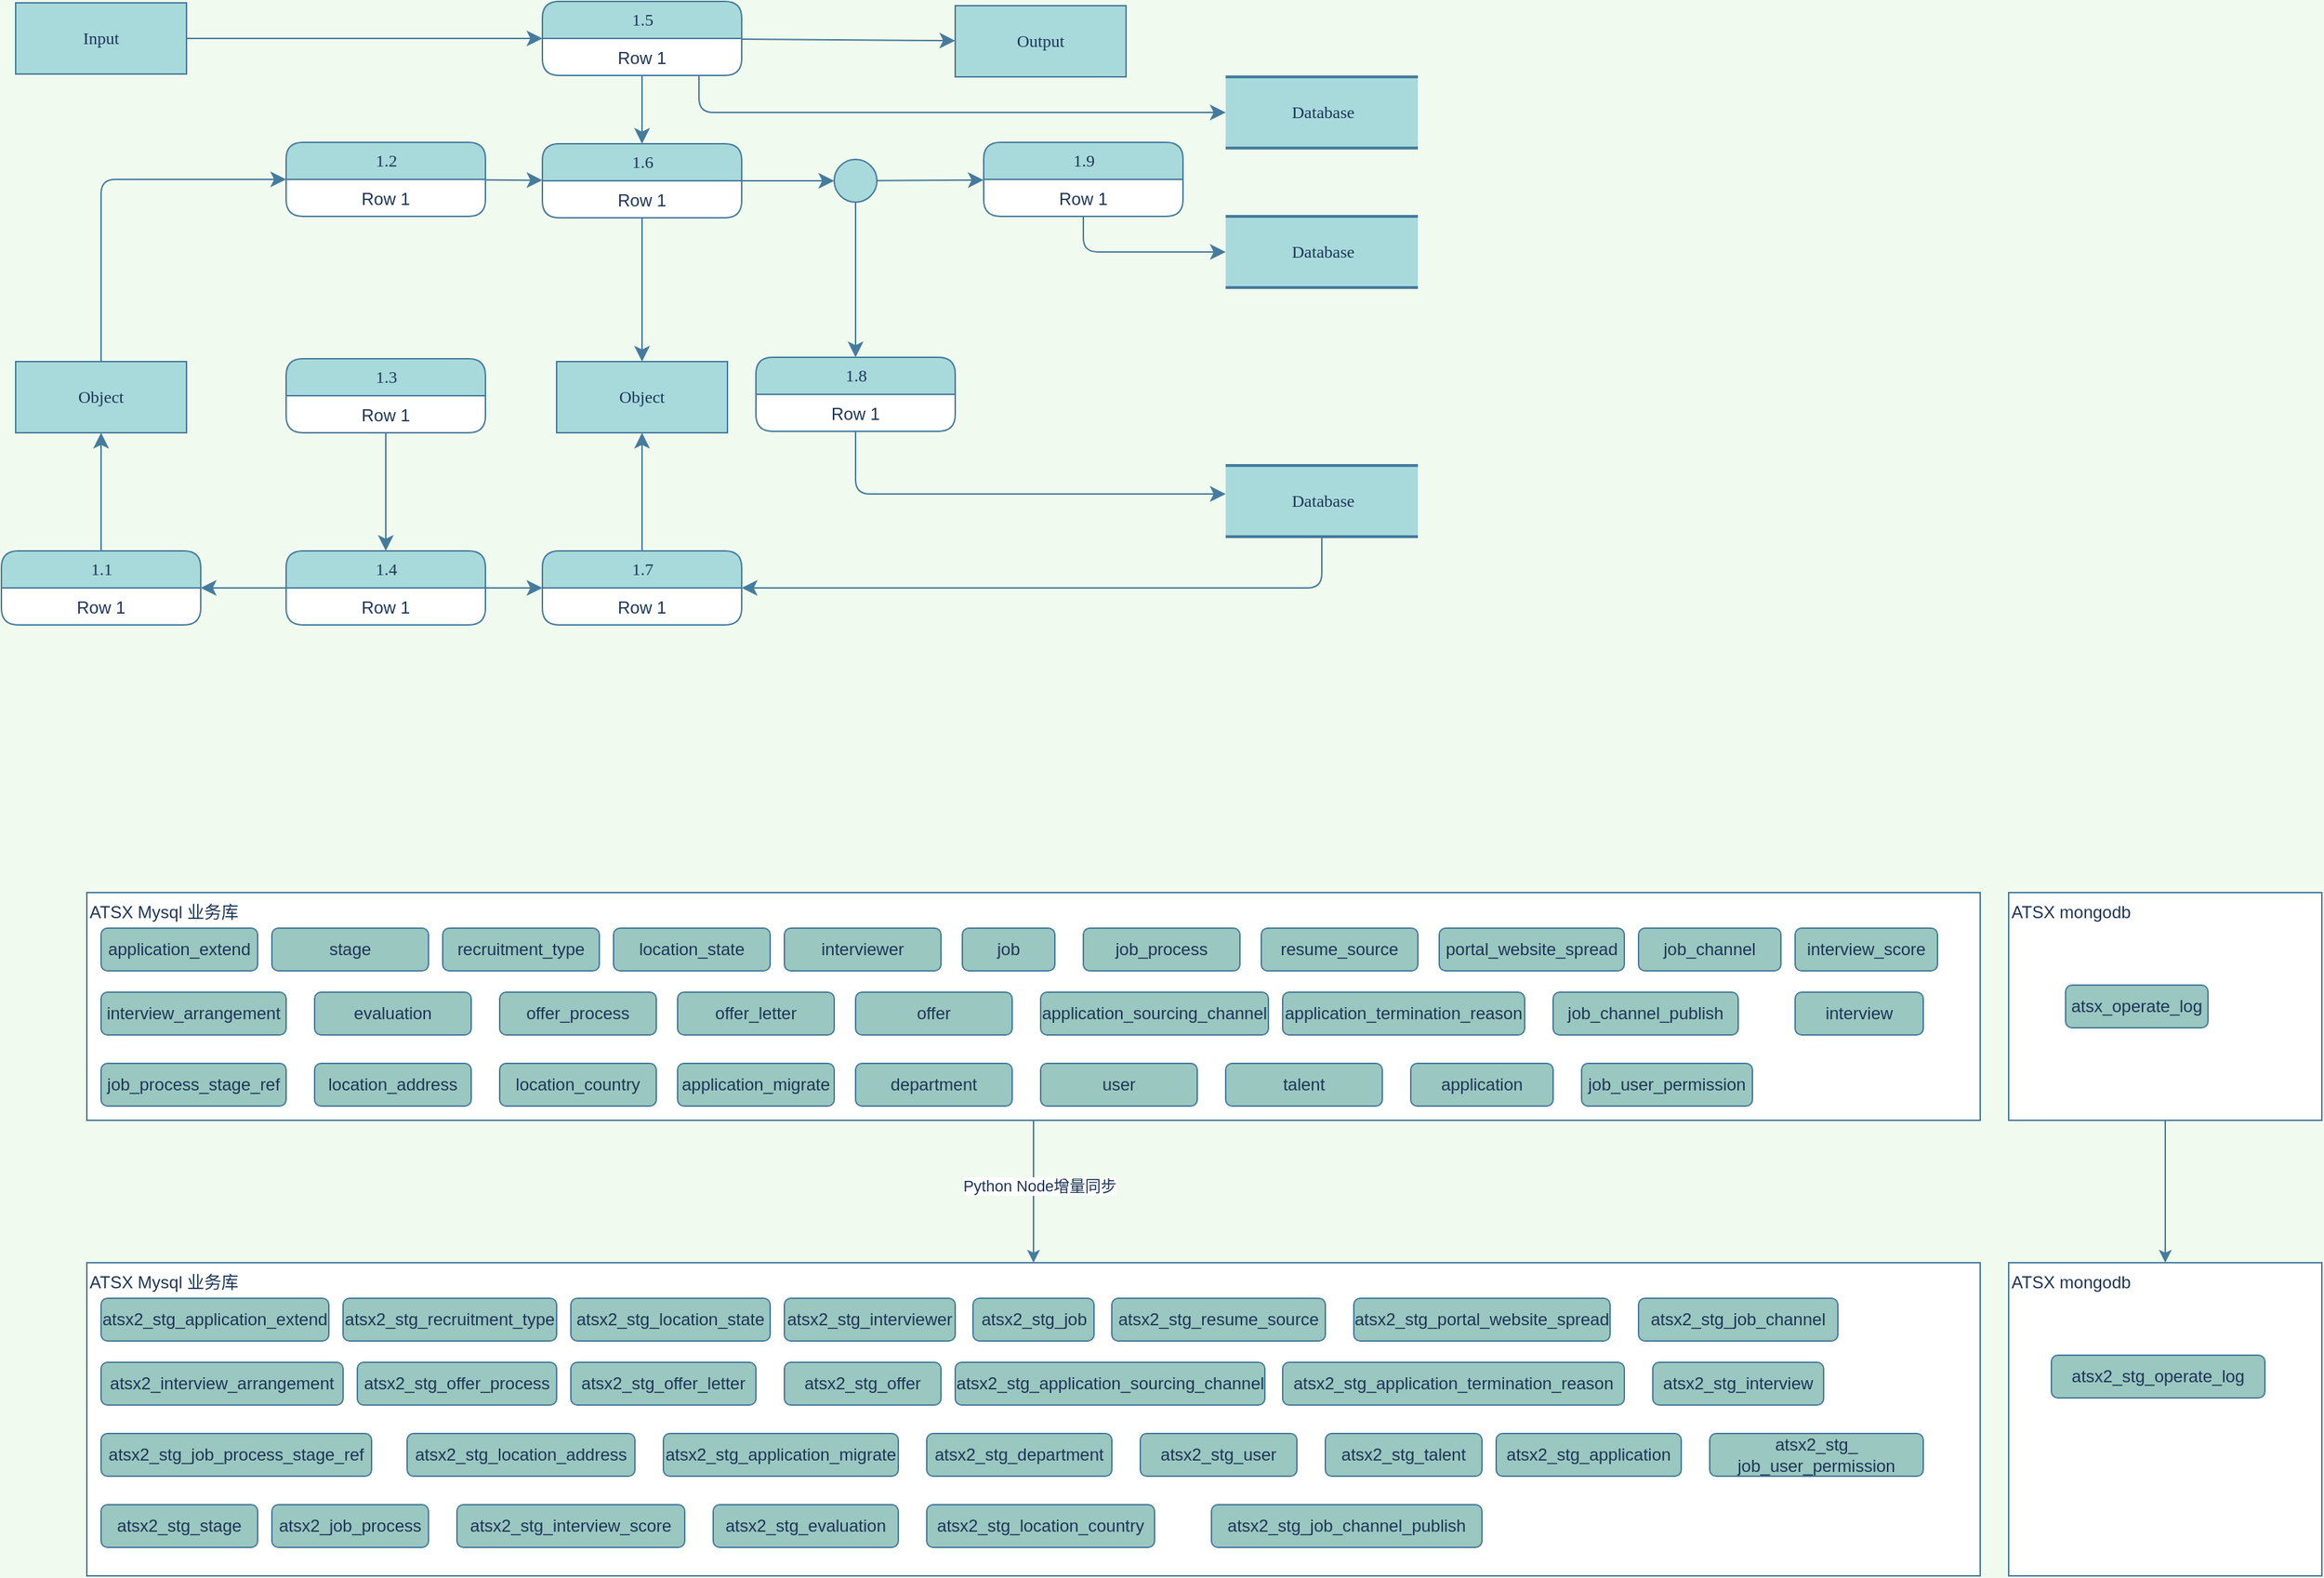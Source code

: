 <mxfile version="13.7.5" type="github">
  <diagram name="Page-1" id="52a04d89-c75d-2922-d76d-85b35f80e030">
    <mxGraphModel dx="1426" dy="826" grid="1" gridSize="10" guides="1" tooltips="1" connect="1" arrows="1" fold="1" page="1" pageScale="1" pageWidth="5000" pageHeight="5000" background="#F1FAEE" math="0" shadow="0">
      <root>
        <mxCell id="0" />
        <mxCell id="1" parent="0" />
        <mxCell id="21ea969265ad0168-30" value="Database" style="html=1;rounded=0;shadow=0;comic=0;labelBackgroundColor=none;strokeWidth=2;fontFamily=Verdana;fontSize=12;align=center;shape=mxgraph.ios7ui.horLines;fillColor=#A8DADC;strokeColor=#457B9D;fontColor=#1D3557;" parent="1" vertex="1">
          <mxGeometry x="910" y="107" width="135" height="50" as="geometry" />
        </mxCell>
        <mxCell id="17472293e6e8944d-4" value="Database" style="html=1;rounded=0;shadow=0;comic=0;labelBackgroundColor=none;strokeWidth=2;fontFamily=Verdana;fontSize=12;align=center;shape=mxgraph.ios7ui.horLines;fillColor=#A8DADC;strokeColor=#457B9D;fontColor=#1D3557;" parent="1" vertex="1">
          <mxGeometry x="910" y="205" width="135" height="50" as="geometry" />
        </mxCell>
        <mxCell id="17472293e6e8944d-29" value="Output" style="whiteSpace=wrap;html=1;rounded=0;shadow=0;comic=0;labelBackgroundColor=none;strokeWidth=1;fontFamily=Verdana;fontSize=12;align=center;fillColor=#A8DADC;strokeColor=#457B9D;fontColor=#1D3557;" parent="1" vertex="1">
          <mxGeometry x="720" y="57" width="120" height="50" as="geometry" />
        </mxCell>
        <mxCell id="1fdf3b25b50cf41e-27" style="edgeStyle=none;html=1;labelBackgroundColor=none;startFill=0;startSize=8;endFill=1;endSize=8;fontFamily=Verdana;fontSize=12;strokeColor=#457B9D;fontColor=#1D3557;" parent="1" source="17472293e6e8944d-30" target="1fdf3b25b50cf41e-1" edge="1">
          <mxGeometry relative="1" as="geometry" />
        </mxCell>
        <mxCell id="17472293e6e8944d-30" value="Input" style="whiteSpace=wrap;html=1;rounded=0;shadow=0;comic=0;labelBackgroundColor=none;strokeWidth=1;fontFamily=Verdana;fontSize=12;align=center;fillColor=#A8DADC;strokeColor=#457B9D;fontColor=#1D3557;" parent="1" vertex="1">
          <mxGeometry x="60" y="55" width="120" height="50" as="geometry" />
        </mxCell>
        <mxCell id="1fdf3b25b50cf41e-28" style="edgeStyle=none;html=1;labelBackgroundColor=none;startFill=0;startSize=8;endFill=1;endSize=8;fontFamily=Verdana;fontSize=12;strokeColor=#457B9D;fontColor=#1D3557;" parent="1" source="1fdf3b25b50cf41e-1" target="17472293e6e8944d-29" edge="1">
          <mxGeometry relative="1" as="geometry" />
        </mxCell>
        <mxCell id="1fdf3b25b50cf41e-29" style="edgeStyle=none;html=1;labelBackgroundColor=none;startFill=0;startSize=8;endFill=1;endSize=8;fontFamily=Verdana;fontSize=12;strokeColor=#457B9D;fontColor=#1D3557;" parent="1" source="1fdf3b25b50cf41e-1" target="1fdf3b25b50cf41e-7" edge="1">
          <mxGeometry relative="1" as="geometry" />
        </mxCell>
        <mxCell id="1fdf3b25b50cf41e-38" style="edgeStyle=orthogonalEdgeStyle;html=1;labelBackgroundColor=none;startFill=0;startSize=8;endFill=1;endSize=8;fontFamily=Verdana;fontSize=12;strokeColor=#457B9D;fontColor=#1D3557;" parent="1" source="1fdf3b25b50cf41e-1" target="21ea969265ad0168-30" edge="1">
          <mxGeometry relative="1" as="geometry">
            <Array as="points">
              <mxPoint x="540" y="132" />
            </Array>
          </mxGeometry>
        </mxCell>
        <mxCell id="1fdf3b25b50cf41e-1" value="1.5" style="swimlane;html=1;fontStyle=0;childLayout=stackLayout;horizontal=1;startSize=26;fillColor=#A8DADC;horizontalStack=0;resizeParent=1;resizeLast=0;collapsible=1;marginBottom=0;swimlaneFillColor=#ffffff;align=center;rounded=1;shadow=0;comic=0;labelBackgroundColor=none;strokeWidth=1;fontFamily=Verdana;fontSize=12;strokeColor=#457B9D;fontColor=#1D3557;" parent="1" vertex="1">
          <mxGeometry x="430" y="54" width="140" height="52" as="geometry" />
        </mxCell>
        <mxCell id="1fdf3b25b50cf41e-2" value="Row 1" style="text;html=1;strokeColor=none;fillColor=none;spacingLeft=4;spacingRight=4;whiteSpace=wrap;overflow=hidden;rotatable=0;points=[[0,0.5],[1,0.5]];portConstraint=eastwest;align=center;fontColor=#1D3557;" parent="1fdf3b25b50cf41e-1" vertex="1">
          <mxGeometry y="26" width="140" height="26" as="geometry" />
        </mxCell>
        <mxCell id="1fdf3b25b50cf41e-47" style="edgeStyle=orthogonalEdgeStyle;html=1;labelBackgroundColor=none;startFill=0;startSize=8;endFill=1;endSize=8;fontFamily=Verdana;fontSize=12;strokeColor=#457B9D;fontColor=#1D3557;" parent="1" source="1fdf3b25b50cf41e-6" target="1fdf3b25b50cf41e-21" edge="1">
          <mxGeometry relative="1" as="geometry">
            <Array as="points">
              <mxPoint x="978" y="466" />
            </Array>
          </mxGeometry>
        </mxCell>
        <mxCell id="1fdf3b25b50cf41e-6" value="Database" style="html=1;rounded=0;shadow=0;comic=0;labelBackgroundColor=none;strokeWidth=2;fontFamily=Verdana;fontSize=12;align=center;shape=mxgraph.ios7ui.horLines;fillColor=#A8DADC;strokeColor=#457B9D;fontColor=#1D3557;" parent="1" vertex="1">
          <mxGeometry x="910" y="380" width="135" height="50" as="geometry" />
        </mxCell>
        <mxCell id="1fdf3b25b50cf41e-35" style="edgeStyle=none;html=1;labelBackgroundColor=none;startFill=0;startSize=8;endFill=1;endSize=8;fontFamily=Verdana;fontSize=12;strokeColor=#457B9D;fontColor=#1D3557;" parent="1" source="1fdf3b25b50cf41e-7" target="1fdf3b25b50cf41e-34" edge="1">
          <mxGeometry relative="1" as="geometry">
            <mxPoint x="570.0" y="179.93" as="targetPoint" />
          </mxGeometry>
        </mxCell>
        <mxCell id="1fdf3b25b50cf41e-39" style="edgeStyle=none;html=1;labelBackgroundColor=none;startFill=0;startSize=8;endFill=1;endSize=8;fontFamily=Verdana;fontSize=12;strokeColor=#457B9D;fontColor=#1D3557;" parent="1" source="1fdf3b25b50cf41e-7" target="1fdf3b25b50cf41e-26" edge="1">
          <mxGeometry relative="1" as="geometry" />
        </mxCell>
        <mxCell id="1fdf3b25b50cf41e-7" value="1.6" style="swimlane;html=1;fontStyle=0;childLayout=stackLayout;horizontal=1;startSize=26;fillColor=#A8DADC;horizontalStack=0;resizeParent=1;resizeLast=0;collapsible=1;marginBottom=0;swimlaneFillColor=#ffffff;align=center;rounded=1;shadow=0;comic=0;labelBackgroundColor=none;strokeWidth=1;fontFamily=Verdana;fontSize=12;strokeColor=#457B9D;fontColor=#1D3557;" parent="1" vertex="1">
          <mxGeometry x="430" y="154" width="140" height="52" as="geometry" />
        </mxCell>
        <mxCell id="1fdf3b25b50cf41e-8" value="Row 1" style="text;html=1;strokeColor=none;fillColor=none;spacingLeft=4;spacingRight=4;whiteSpace=wrap;overflow=hidden;rotatable=0;points=[[0,0.5],[1,0.5]];portConstraint=eastwest;align=center;fontColor=#1D3557;" parent="1fdf3b25b50cf41e-7" vertex="1">
          <mxGeometry y="26" width="140" height="26" as="geometry" />
        </mxCell>
        <mxCell id="1fdf3b25b50cf41e-40" style="edgeStyle=none;html=1;labelBackgroundColor=none;startFill=0;startSize=8;endFill=1;endSize=8;fontFamily=Verdana;fontSize=12;strokeColor=#457B9D;fontColor=#1D3557;" parent="1" source="1fdf3b25b50cf41e-9" target="1fdf3b25b50cf41e-7" edge="1">
          <mxGeometry relative="1" as="geometry" />
        </mxCell>
        <mxCell id="1fdf3b25b50cf41e-9" value="1.2" style="swimlane;html=1;fontStyle=0;childLayout=stackLayout;horizontal=1;startSize=26;fillColor=#A8DADC;horizontalStack=0;resizeParent=1;resizeLast=0;collapsible=1;marginBottom=0;swimlaneFillColor=#ffffff;align=center;rounded=1;shadow=0;comic=0;labelBackgroundColor=none;strokeWidth=1;fontFamily=Verdana;fontSize=12;strokeColor=#457B9D;fontColor=#1D3557;" parent="1" vertex="1">
          <mxGeometry x="250" y="153" width="140" height="52" as="geometry" />
        </mxCell>
        <mxCell id="1fdf3b25b50cf41e-10" value="Row 1" style="text;html=1;strokeColor=none;fillColor=none;spacingLeft=4;spacingRight=4;whiteSpace=wrap;overflow=hidden;rotatable=0;points=[[0,0.5],[1,0.5]];portConstraint=eastwest;align=center;fontColor=#1D3557;" parent="1fdf3b25b50cf41e-9" vertex="1">
          <mxGeometry y="26" width="140" height="26" as="geometry" />
        </mxCell>
        <mxCell id="1fdf3b25b50cf41e-31" style="edgeStyle=orthogonalEdgeStyle;html=1;labelBackgroundColor=none;startFill=0;startSize=8;endFill=1;endSize=8;fontFamily=Verdana;fontSize=12;strokeColor=#457B9D;fontColor=#1D3557;" parent="1" source="1fdf3b25b50cf41e-11" target="17472293e6e8944d-4" edge="1">
          <mxGeometry relative="1" as="geometry">
            <Array as="points">
              <mxPoint x="810" y="230" />
            </Array>
          </mxGeometry>
        </mxCell>
        <mxCell id="1fdf3b25b50cf41e-11" value="1.9" style="swimlane;html=1;fontStyle=0;childLayout=stackLayout;horizontal=1;startSize=26;fillColor=#A8DADC;horizontalStack=0;resizeParent=1;resizeLast=0;collapsible=1;marginBottom=0;swimlaneFillColor=#ffffff;align=center;rounded=1;shadow=0;comic=0;labelBackgroundColor=none;strokeWidth=1;fontFamily=Verdana;fontSize=12;strokeColor=#457B9D;fontColor=#1D3557;" parent="1" vertex="1">
          <mxGeometry x="740" y="153" width="140" height="52" as="geometry" />
        </mxCell>
        <mxCell id="1fdf3b25b50cf41e-12" value="Row 1" style="text;html=1;strokeColor=none;fillColor=none;spacingLeft=4;spacingRight=4;whiteSpace=wrap;overflow=hidden;rotatable=0;points=[[0,0.5],[1,0.5]];portConstraint=eastwest;align=center;fontColor=#1D3557;" parent="1fdf3b25b50cf41e-11" vertex="1">
          <mxGeometry y="26" width="140" height="26" as="geometry" />
        </mxCell>
        <mxCell id="1fdf3b25b50cf41e-43" style="edgeStyle=none;html=1;labelBackgroundColor=none;startFill=0;startSize=8;endFill=1;endSize=8;fontFamily=Verdana;fontSize=12;strokeColor=#457B9D;fontColor=#1D3557;" parent="1" source="1fdf3b25b50cf41e-13" target="1fdf3b25b50cf41e-19" edge="1">
          <mxGeometry relative="1" as="geometry" />
        </mxCell>
        <mxCell id="1fdf3b25b50cf41e-13" value="1.3" style="swimlane;html=1;fontStyle=0;childLayout=stackLayout;horizontal=1;startSize=26;fillColor=#A8DADC;horizontalStack=0;resizeParent=1;resizeLast=0;collapsible=1;marginBottom=0;swimlaneFillColor=#ffffff;align=center;rounded=1;shadow=0;comic=0;labelBackgroundColor=none;strokeWidth=1;fontFamily=Verdana;fontSize=12;strokeColor=#457B9D;fontColor=#1D3557;" parent="1" vertex="1">
          <mxGeometry x="250" y="305" width="140" height="52" as="geometry" />
        </mxCell>
        <mxCell id="1fdf3b25b50cf41e-14" value="Row 1" style="text;html=1;strokeColor=none;fillColor=none;spacingLeft=4;spacingRight=4;whiteSpace=wrap;overflow=hidden;rotatable=0;points=[[0,0.5],[1,0.5]];portConstraint=eastwest;align=center;fontColor=#1D3557;" parent="1fdf3b25b50cf41e-13" vertex="1">
          <mxGeometry y="26" width="140" height="26" as="geometry" />
        </mxCell>
        <mxCell id="1fdf3b25b50cf41e-46" style="edgeStyle=orthogonalEdgeStyle;html=1;labelBackgroundColor=none;startFill=0;startSize=8;endFill=1;endSize=8;fontFamily=Verdana;fontSize=12;strokeColor=#457B9D;fontColor=#1D3557;" parent="1" source="1fdf3b25b50cf41e-15" target="1fdf3b25b50cf41e-6" edge="1">
          <mxGeometry relative="1" as="geometry">
            <Array as="points">
              <mxPoint x="650" y="400" />
            </Array>
          </mxGeometry>
        </mxCell>
        <mxCell id="1fdf3b25b50cf41e-15" value="1.8" style="swimlane;html=1;fontStyle=0;childLayout=stackLayout;horizontal=1;startSize=26;fillColor=#A8DADC;horizontalStack=0;resizeParent=1;resizeLast=0;collapsible=1;marginBottom=0;swimlaneFillColor=#ffffff;align=center;rounded=1;shadow=0;comic=0;labelBackgroundColor=none;strokeWidth=1;fontFamily=Verdana;fontSize=12;strokeColor=#457B9D;fontColor=#1D3557;" parent="1" vertex="1">
          <mxGeometry x="580" y="304" width="140" height="52" as="geometry" />
        </mxCell>
        <mxCell id="1fdf3b25b50cf41e-16" value="Row 1" style="text;html=1;strokeColor=none;fillColor=none;spacingLeft=4;spacingRight=4;whiteSpace=wrap;overflow=hidden;rotatable=0;points=[[0,0.5],[1,0.5]];portConstraint=eastwest;align=center;fontColor=#1D3557;" parent="1fdf3b25b50cf41e-15" vertex="1">
          <mxGeometry y="26" width="140" height="26" as="geometry" />
        </mxCell>
        <mxCell id="1fdf3b25b50cf41e-42" style="edgeStyle=none;html=1;labelBackgroundColor=none;startFill=0;startSize=8;endFill=1;endSize=8;fontFamily=Verdana;fontSize=12;strokeColor=#457B9D;fontColor=#1D3557;" parent="1" source="1fdf3b25b50cf41e-17" target="1fdf3b25b50cf41e-25" edge="1">
          <mxGeometry relative="1" as="geometry" />
        </mxCell>
        <mxCell id="1fdf3b25b50cf41e-17" value="1.1" style="swimlane;html=1;fontStyle=0;childLayout=stackLayout;horizontal=1;startSize=26;fillColor=#A8DADC;horizontalStack=0;resizeParent=1;resizeLast=0;collapsible=1;marginBottom=0;swimlaneFillColor=#ffffff;align=center;rounded=1;shadow=0;comic=0;labelBackgroundColor=none;strokeWidth=1;fontFamily=Verdana;fontSize=12;strokeColor=#457B9D;fontColor=#1D3557;" parent="1" vertex="1">
          <mxGeometry x="50" y="440" width="140" height="52" as="geometry" />
        </mxCell>
        <mxCell id="1fdf3b25b50cf41e-18" value="Row 1" style="text;html=1;strokeColor=none;fillColor=none;spacingLeft=4;spacingRight=4;whiteSpace=wrap;overflow=hidden;rotatable=0;points=[[0,0.5],[1,0.5]];portConstraint=eastwest;align=center;fontColor=#1D3557;" parent="1fdf3b25b50cf41e-17" vertex="1">
          <mxGeometry y="26" width="140" height="26" as="geometry" />
        </mxCell>
        <mxCell id="1fdf3b25b50cf41e-44" style="edgeStyle=none;html=1;labelBackgroundColor=none;startFill=0;startSize=8;endFill=1;endSize=8;fontFamily=Verdana;fontSize=12;strokeColor=#457B9D;fontColor=#1D3557;" parent="1" source="1fdf3b25b50cf41e-19" target="1fdf3b25b50cf41e-21" edge="1">
          <mxGeometry relative="1" as="geometry" />
        </mxCell>
        <mxCell id="1fdf3b25b50cf41e-48" style="edgeStyle=none;html=1;labelBackgroundColor=none;startFill=0;startSize=8;endFill=1;endSize=8;fontFamily=Verdana;fontSize=12;strokeColor=#457B9D;fontColor=#1D3557;" parent="1" source="1fdf3b25b50cf41e-19" target="1fdf3b25b50cf41e-17" edge="1">
          <mxGeometry relative="1" as="geometry" />
        </mxCell>
        <mxCell id="1fdf3b25b50cf41e-19" value="1.4" style="swimlane;html=1;fontStyle=0;childLayout=stackLayout;horizontal=1;startSize=26;fillColor=#A8DADC;horizontalStack=0;resizeParent=1;resizeLast=0;collapsible=1;marginBottom=0;swimlaneFillColor=#ffffff;align=center;rounded=1;shadow=0;comic=0;labelBackgroundColor=none;strokeWidth=1;fontFamily=Verdana;fontSize=12;strokeColor=#457B9D;fontColor=#1D3557;" parent="1" vertex="1">
          <mxGeometry x="250" y="440" width="140" height="52" as="geometry" />
        </mxCell>
        <mxCell id="1fdf3b25b50cf41e-20" value="Row 1" style="text;html=1;strokeColor=none;fillColor=none;spacingLeft=4;spacingRight=4;whiteSpace=wrap;overflow=hidden;rotatable=0;points=[[0,0.5],[1,0.5]];portConstraint=eastwest;align=center;fontColor=#1D3557;" parent="1fdf3b25b50cf41e-19" vertex="1">
          <mxGeometry y="26" width="140" height="26" as="geometry" />
        </mxCell>
        <mxCell id="1fdf3b25b50cf41e-45" style="edgeStyle=none;html=1;labelBackgroundColor=none;startFill=0;startSize=8;endFill=1;endSize=8;fontFamily=Verdana;fontSize=12;strokeColor=#457B9D;fontColor=#1D3557;" parent="1" source="1fdf3b25b50cf41e-21" target="1fdf3b25b50cf41e-26" edge="1">
          <mxGeometry relative="1" as="geometry" />
        </mxCell>
        <mxCell id="1fdf3b25b50cf41e-21" value="1.7" style="swimlane;html=1;fontStyle=0;childLayout=stackLayout;horizontal=1;startSize=26;fillColor=#A8DADC;horizontalStack=0;resizeParent=1;resizeLast=0;collapsible=1;marginBottom=0;swimlaneFillColor=#ffffff;align=center;rounded=1;shadow=0;comic=0;labelBackgroundColor=none;strokeWidth=1;fontFamily=Verdana;fontSize=12;strokeColor=#457B9D;fontColor=#1D3557;" parent="1" vertex="1">
          <mxGeometry x="430" y="440" width="140" height="52" as="geometry" />
        </mxCell>
        <mxCell id="1fdf3b25b50cf41e-22" value="Row 1" style="text;html=1;strokeColor=none;fillColor=none;spacingLeft=4;spacingRight=4;whiteSpace=wrap;overflow=hidden;rotatable=0;points=[[0,0.5],[1,0.5]];portConstraint=eastwest;align=center;fontColor=#1D3557;" parent="1fdf3b25b50cf41e-21" vertex="1">
          <mxGeometry y="26" width="140" height="26" as="geometry" />
        </mxCell>
        <mxCell id="1fdf3b25b50cf41e-41" style="edgeStyle=orthogonalEdgeStyle;html=1;labelBackgroundColor=none;startFill=0;startSize=8;endFill=1;endSize=8;fontFamily=Verdana;fontSize=12;strokeColor=#457B9D;fontColor=#1D3557;" parent="1" source="1fdf3b25b50cf41e-25" target="1fdf3b25b50cf41e-9" edge="1">
          <mxGeometry relative="1" as="geometry">
            <Array as="points">
              <mxPoint x="120" y="179" />
            </Array>
          </mxGeometry>
        </mxCell>
        <mxCell id="1fdf3b25b50cf41e-25" value="Object" style="whiteSpace=wrap;html=1;rounded=0;shadow=0;comic=0;labelBackgroundColor=none;strokeWidth=1;fontFamily=Verdana;fontSize=12;align=center;fillColor=#A8DADC;strokeColor=#457B9D;fontColor=#1D3557;" parent="1" vertex="1">
          <mxGeometry x="60" y="307" width="120" height="50" as="geometry" />
        </mxCell>
        <mxCell id="1fdf3b25b50cf41e-26" value="Object" style="whiteSpace=wrap;html=1;rounded=0;shadow=0;comic=0;labelBackgroundColor=none;strokeWidth=1;fontFamily=Verdana;fontSize=12;align=center;fillColor=#A8DADC;strokeColor=#457B9D;fontColor=#1D3557;" parent="1" vertex="1">
          <mxGeometry x="440" y="307" width="120" height="50" as="geometry" />
        </mxCell>
        <mxCell id="1fdf3b25b50cf41e-36" style="edgeStyle=none;html=1;labelBackgroundColor=none;startFill=0;startSize=8;endFill=1;endSize=8;fontFamily=Verdana;fontSize=12;strokeColor=#457B9D;fontColor=#1D3557;" parent="1" source="1fdf3b25b50cf41e-34" target="1fdf3b25b50cf41e-15" edge="1">
          <mxGeometry relative="1" as="geometry" />
        </mxCell>
        <mxCell id="1fdf3b25b50cf41e-37" style="edgeStyle=none;html=1;labelBackgroundColor=none;startFill=0;startSize=8;endFill=1;endSize=8;fontFamily=Verdana;fontSize=12;strokeColor=#457B9D;fontColor=#1D3557;" parent="1" source="1fdf3b25b50cf41e-34" target="1fdf3b25b50cf41e-11" edge="1">
          <mxGeometry relative="1" as="geometry" />
        </mxCell>
        <mxCell id="1fdf3b25b50cf41e-34" value="" style="ellipse;whiteSpace=wrap;html=1;rounded=1;shadow=0;comic=0;labelBackgroundColor=none;strokeWidth=1;fontFamily=Verdana;fontSize=12;align=center;fillColor=#A8DADC;strokeColor=#457B9D;fontColor=#1D3557;" parent="1" vertex="1">
          <mxGeometry x="635" y="165" width="30" height="30" as="geometry" />
        </mxCell>
        <mxCell id="5vioWzcPlRAjCOmZEAe--123" value="" style="rounded=1;whiteSpace=wrap;html=1;sketch=0;strokeColor=#457B9D;fillColor=#A8DADC;fontColor=#1D3557;" vertex="1" parent="1">
          <mxGeometry x="150" y="720" width="120" height="30" as="geometry" />
        </mxCell>
        <mxCell id="5vioWzcPlRAjCOmZEAe--201" style="edgeStyle=orthogonalEdgeStyle;curved=0;rounded=1;sketch=0;orthogonalLoop=1;jettySize=auto;html=1;entryX=0.5;entryY=0;entryDx=0;entryDy=0;strokeColor=#457B9D;fillColor=#A8DADC;fontColor=#1D3557;" edge="1" parent="1" source="5vioWzcPlRAjCOmZEAe--124" target="5vioWzcPlRAjCOmZEAe--167">
          <mxGeometry relative="1" as="geometry" />
        </mxCell>
        <mxCell id="5vioWzcPlRAjCOmZEAe--202" value="Python Node增量同步" style="edgeLabel;html=1;align=center;verticalAlign=middle;resizable=0;points=[];fontColor=#1D3557;" vertex="1" connectable="0" parent="5vioWzcPlRAjCOmZEAe--201">
          <mxGeometry x="-0.08" y="4" relative="1" as="geometry">
            <mxPoint as="offset" />
          </mxGeometry>
        </mxCell>
        <mxCell id="5vioWzcPlRAjCOmZEAe--124" value="ATSX Mysql 业务库" style="rounded=0;whiteSpace=wrap;html=1;sketch=0;strokeColor=#457B9D;fillColor=#FFFFFF;fontColor=#1D3557;align=left;verticalAlign=top;" vertex="1" parent="1">
          <mxGeometry x="110" y="680" width="1330" height="160" as="geometry" />
        </mxCell>
        <mxCell id="5vioWzcPlRAjCOmZEAe--125" value="application_extend" style="rounded=1;whiteSpace=wrap;html=1;sketch=0;strokeColor=#457B9D;fillColor=#9AC7BF;fontColor=#1D3557;align=center;" vertex="1" parent="1">
          <mxGeometry x="120" y="705" width="110" height="30" as="geometry" />
        </mxCell>
        <mxCell id="5vioWzcPlRAjCOmZEAe--128" value="stage" style="rounded=1;whiteSpace=wrap;html=1;sketch=0;strokeColor=#457B9D;fillColor=#9AC7BF;fontColor=#1D3557;align=center;" vertex="1" parent="1">
          <mxGeometry x="240" y="705" width="110" height="30" as="geometry" />
        </mxCell>
        <mxCell id="5vioWzcPlRAjCOmZEAe--130" value="recruitment_type" style="rounded=1;whiteSpace=wrap;html=1;sketch=0;strokeColor=#457B9D;fillColor=#9AC7BF;fontColor=#1D3557;align=center;" vertex="1" parent="1">
          <mxGeometry x="360" y="705" width="110" height="30" as="geometry" />
        </mxCell>
        <mxCell id="5vioWzcPlRAjCOmZEAe--132" value="location_state" style="rounded=1;whiteSpace=wrap;html=1;sketch=0;strokeColor=#457B9D;fillColor=#9AC7BF;fontColor=#1D3557;align=center;" vertex="1" parent="1">
          <mxGeometry x="480" y="705" width="110" height="30" as="geometry" />
        </mxCell>
        <mxCell id="5vioWzcPlRAjCOmZEAe--134" value="interviewer" style="rounded=1;whiteSpace=wrap;html=1;sketch=0;strokeColor=#457B9D;fillColor=#9AC7BF;fontColor=#1D3557;align=center;" vertex="1" parent="1">
          <mxGeometry x="600" y="705" width="110" height="30" as="geometry" />
        </mxCell>
        <mxCell id="5vioWzcPlRAjCOmZEAe--136" value="job" style="rounded=1;whiteSpace=wrap;html=1;sketch=0;strokeColor=#457B9D;fillColor=#9AC7BF;fontColor=#1D3557;align=center;" vertex="1" parent="1">
          <mxGeometry x="725" y="705" width="65" height="30" as="geometry" />
        </mxCell>
        <mxCell id="5vioWzcPlRAjCOmZEAe--138" value="job_process" style="rounded=1;whiteSpace=wrap;html=1;sketch=0;strokeColor=#457B9D;fillColor=#9AC7BF;fontColor=#1D3557;align=center;" vertex="1" parent="1">
          <mxGeometry x="810" y="705" width="110" height="30" as="geometry" />
        </mxCell>
        <mxCell id="5vioWzcPlRAjCOmZEAe--140" value="resume_source" style="rounded=1;whiteSpace=wrap;html=1;sketch=0;strokeColor=#457B9D;fillColor=#9AC7BF;fontColor=#1D3557;align=center;" vertex="1" parent="1">
          <mxGeometry x="935" y="705" width="110" height="30" as="geometry" />
        </mxCell>
        <mxCell id="5vioWzcPlRAjCOmZEAe--141" value="portal_website_spread" style="rounded=1;whiteSpace=wrap;html=1;sketch=0;strokeColor=#457B9D;fillColor=#9AC7BF;fontColor=#1D3557;align=center;" vertex="1" parent="1">
          <mxGeometry x="1060" y="705" width="130" height="30" as="geometry" />
        </mxCell>
        <mxCell id="5vioWzcPlRAjCOmZEAe--142" value="job_channel" style="rounded=1;whiteSpace=wrap;html=1;sketch=0;strokeColor=#457B9D;fillColor=#9AC7BF;fontColor=#1D3557;align=center;" vertex="1" parent="1">
          <mxGeometry x="1200" y="705" width="100" height="30" as="geometry" />
        </mxCell>
        <mxCell id="5vioWzcPlRAjCOmZEAe--143" value="interview_score" style="rounded=1;whiteSpace=wrap;html=1;sketch=0;strokeColor=#457B9D;fillColor=#9AC7BF;fontColor=#1D3557;align=center;" vertex="1" parent="1">
          <mxGeometry x="1310" y="705" width="100" height="30" as="geometry" />
        </mxCell>
        <mxCell id="5vioWzcPlRAjCOmZEAe--144" value="interview" style="rounded=1;whiteSpace=wrap;html=1;sketch=0;strokeColor=#457B9D;fillColor=#9AC7BF;fontColor=#1D3557;align=center;" vertex="1" parent="1">
          <mxGeometry x="1310" y="750" width="90" height="30" as="geometry" />
        </mxCell>
        <mxCell id="5vioWzcPlRAjCOmZEAe--145" value="interview_arrangement" style="rounded=1;whiteSpace=wrap;html=1;sketch=0;strokeColor=#457B9D;fillColor=#9AC7BF;fontColor=#1D3557;align=center;" vertex="1" parent="1">
          <mxGeometry x="120" y="750" width="130" height="30" as="geometry" />
        </mxCell>
        <mxCell id="5vioWzcPlRAjCOmZEAe--146" value="evaluation" style="rounded=1;whiteSpace=wrap;html=1;sketch=0;strokeColor=#457B9D;fillColor=#9AC7BF;fontColor=#1D3557;align=center;" vertex="1" parent="1">
          <mxGeometry x="270" y="750" width="110" height="30" as="geometry" />
        </mxCell>
        <mxCell id="5vioWzcPlRAjCOmZEAe--147" value="offer_process" style="rounded=1;whiteSpace=wrap;html=1;sketch=0;strokeColor=#457B9D;fillColor=#9AC7BF;fontColor=#1D3557;align=center;" vertex="1" parent="1">
          <mxGeometry x="400" y="750" width="110" height="30" as="geometry" />
        </mxCell>
        <mxCell id="5vioWzcPlRAjCOmZEAe--149" value="offer_letter" style="rounded=1;whiteSpace=wrap;html=1;sketch=0;strokeColor=#457B9D;fillColor=#9AC7BF;fontColor=#1D3557;align=center;" vertex="1" parent="1">
          <mxGeometry x="525" y="750" width="110" height="30" as="geometry" />
        </mxCell>
        <mxCell id="5vioWzcPlRAjCOmZEAe--150" value="offer" style="rounded=1;whiteSpace=wrap;html=1;sketch=0;strokeColor=#457B9D;fillColor=#9AC7BF;fontColor=#1D3557;align=center;" vertex="1" parent="1">
          <mxGeometry x="650" y="750" width="110" height="30" as="geometry" />
        </mxCell>
        <mxCell id="5vioWzcPlRAjCOmZEAe--151" value="application_sourcing_channel" style="rounded=1;whiteSpace=wrap;html=1;sketch=0;strokeColor=#457B9D;fillColor=#9AC7BF;fontColor=#1D3557;align=center;" vertex="1" parent="1">
          <mxGeometry x="780" y="750" width="160" height="30" as="geometry" />
        </mxCell>
        <mxCell id="5vioWzcPlRAjCOmZEAe--152" value="application_termination_reason" style="rounded=1;whiteSpace=wrap;html=1;sketch=0;strokeColor=#457B9D;fillColor=#9AC7BF;fontColor=#1D3557;align=center;" vertex="1" parent="1">
          <mxGeometry x="950" y="750" width="170" height="30" as="geometry" />
        </mxCell>
        <mxCell id="5vioWzcPlRAjCOmZEAe--153" value="application" style="rounded=1;whiteSpace=wrap;html=1;sketch=0;strokeColor=#457B9D;fillColor=#9AC7BF;fontColor=#1D3557;align=center;" vertex="1" parent="1">
          <mxGeometry x="1040" y="800" width="100" height="30" as="geometry" />
        </mxCell>
        <mxCell id="5vioWzcPlRAjCOmZEAe--154" value="job_channel_publish" style="rounded=1;whiteSpace=wrap;html=1;sketch=0;strokeColor=#457B9D;fillColor=#9AC7BF;fontColor=#1D3557;align=center;" vertex="1" parent="1">
          <mxGeometry x="1140" y="750" width="130" height="30" as="geometry" />
        </mxCell>
        <mxCell id="5vioWzcPlRAjCOmZEAe--155" value="job_user_permission" style="rounded=1;whiteSpace=wrap;html=1;sketch=0;strokeColor=#457B9D;fillColor=#9AC7BF;fontColor=#1D3557;align=center;" vertex="1" parent="1">
          <mxGeometry x="1160" y="800" width="120" height="30" as="geometry" />
        </mxCell>
        <mxCell id="5vioWzcPlRAjCOmZEAe--156" value="job_process_stage_ref" style="rounded=1;whiteSpace=wrap;html=1;sketch=0;strokeColor=#457B9D;fillColor=#9AC7BF;fontColor=#1D3557;align=center;" vertex="1" parent="1">
          <mxGeometry x="120" y="800" width="130" height="30" as="geometry" />
        </mxCell>
        <mxCell id="5vioWzcPlRAjCOmZEAe--157" value="location_address" style="rounded=1;whiteSpace=wrap;html=1;sketch=0;strokeColor=#457B9D;fillColor=#9AC7BF;fontColor=#1D3557;align=center;" vertex="1" parent="1">
          <mxGeometry x="270" y="800" width="110" height="30" as="geometry" />
        </mxCell>
        <mxCell id="5vioWzcPlRAjCOmZEAe--158" value="location_country" style="rounded=1;whiteSpace=wrap;html=1;sketch=0;strokeColor=#457B9D;fillColor=#9AC7BF;fontColor=#1D3557;align=center;" vertex="1" parent="1">
          <mxGeometry x="400" y="800" width="110" height="30" as="geometry" />
        </mxCell>
        <mxCell id="5vioWzcPlRAjCOmZEAe--159" value="application_migrate" style="rounded=1;whiteSpace=wrap;html=1;sketch=0;strokeColor=#457B9D;fillColor=#9AC7BF;fontColor=#1D3557;align=center;" vertex="1" parent="1">
          <mxGeometry x="525" y="800" width="110" height="30" as="geometry" />
        </mxCell>
        <mxCell id="5vioWzcPlRAjCOmZEAe--160" value="department" style="rounded=1;whiteSpace=wrap;html=1;sketch=0;strokeColor=#457B9D;fillColor=#9AC7BF;fontColor=#1D3557;align=center;" vertex="1" parent="1">
          <mxGeometry x="650" y="800" width="110" height="30" as="geometry" />
        </mxCell>
        <mxCell id="5vioWzcPlRAjCOmZEAe--161" value="user" style="rounded=1;whiteSpace=wrap;html=1;sketch=0;strokeColor=#457B9D;fillColor=#9AC7BF;fontColor=#1D3557;align=center;" vertex="1" parent="1">
          <mxGeometry x="780" y="800" width="110" height="30" as="geometry" />
        </mxCell>
        <mxCell id="5vioWzcPlRAjCOmZEAe--162" value="talent" style="rounded=1;whiteSpace=wrap;html=1;sketch=0;strokeColor=#457B9D;fillColor=#9AC7BF;fontColor=#1D3557;align=center;" vertex="1" parent="1">
          <mxGeometry x="910" y="800" width="110" height="30" as="geometry" />
        </mxCell>
        <mxCell id="5vioWzcPlRAjCOmZEAe--203" style="edgeStyle=orthogonalEdgeStyle;curved=0;rounded=1;sketch=0;orthogonalLoop=1;jettySize=auto;html=1;entryX=0.5;entryY=0;entryDx=0;entryDy=0;strokeColor=#457B9D;fillColor=#A8DADC;fontColor=#1D3557;" edge="1" parent="1" source="5vioWzcPlRAjCOmZEAe--164" target="5vioWzcPlRAjCOmZEAe--197">
          <mxGeometry relative="1" as="geometry" />
        </mxCell>
        <mxCell id="5vioWzcPlRAjCOmZEAe--164" value="ATSX mongodb" style="rounded=0;whiteSpace=wrap;html=1;sketch=0;strokeColor=#457B9D;fillColor=#FFFFFF;fontColor=#1D3557;align=left;verticalAlign=top;" vertex="1" parent="1">
          <mxGeometry x="1460" y="680" width="220" height="160" as="geometry" />
        </mxCell>
        <mxCell id="5vioWzcPlRAjCOmZEAe--165" value="atsx_operate_log" style="rounded=1;whiteSpace=wrap;html=1;sketch=0;strokeColor=#457B9D;fillColor=#9AC7BF;fontColor=#1D3557;align=center;" vertex="1" parent="1">
          <mxGeometry x="1500" y="745" width="100" height="30" as="geometry" />
        </mxCell>
        <mxCell id="5vioWzcPlRAjCOmZEAe--166" value="" style="rounded=1;whiteSpace=wrap;html=1;sketch=0;strokeColor=#457B9D;fillColor=#A8DADC;fontColor=#1D3557;" vertex="1" parent="1">
          <mxGeometry x="150" y="980" width="120" height="30" as="geometry" />
        </mxCell>
        <mxCell id="5vioWzcPlRAjCOmZEAe--167" value="ATSX Mysql 业务库" style="rounded=0;whiteSpace=wrap;html=1;sketch=0;strokeColor=#457B9D;fillColor=#FFFFFF;fontColor=#1D3557;align=left;verticalAlign=top;" vertex="1" parent="1">
          <mxGeometry x="110" y="940" width="1330" height="220" as="geometry" />
        </mxCell>
        <mxCell id="5vioWzcPlRAjCOmZEAe--168" value="atsx2_stg_application_extend" style="rounded=1;whiteSpace=wrap;html=1;sketch=0;strokeColor=#457B9D;fillColor=#9AC7BF;fontColor=#1D3557;align=center;" vertex="1" parent="1">
          <mxGeometry x="120" y="965" width="160" height="30" as="geometry" />
        </mxCell>
        <mxCell id="5vioWzcPlRAjCOmZEAe--169" value="atsx2_stg_stage" style="rounded=1;whiteSpace=wrap;html=1;sketch=0;strokeColor=#457B9D;fillColor=#9AC7BF;fontColor=#1D3557;align=center;" vertex="1" parent="1">
          <mxGeometry x="120" y="1110" width="110" height="30" as="geometry" />
        </mxCell>
        <mxCell id="5vioWzcPlRAjCOmZEAe--170" value="atsx2_stg_recruitment_type" style="rounded=1;whiteSpace=wrap;html=1;sketch=0;strokeColor=#457B9D;fillColor=#9AC7BF;fontColor=#1D3557;align=center;" vertex="1" parent="1">
          <mxGeometry x="290" y="965" width="150" height="30" as="geometry" />
        </mxCell>
        <mxCell id="5vioWzcPlRAjCOmZEAe--171" value="atsx2_stg_location_state" style="rounded=1;whiteSpace=wrap;html=1;sketch=0;strokeColor=#457B9D;fillColor=#9AC7BF;fontColor=#1D3557;align=center;" vertex="1" parent="1">
          <mxGeometry x="450" y="965" width="140" height="30" as="geometry" />
        </mxCell>
        <mxCell id="5vioWzcPlRAjCOmZEAe--172" value="atsx2_stg_interviewer" style="rounded=1;whiteSpace=wrap;html=1;sketch=0;strokeColor=#457B9D;fillColor=#9AC7BF;fontColor=#1D3557;align=center;" vertex="1" parent="1">
          <mxGeometry x="600" y="965" width="120" height="30" as="geometry" />
        </mxCell>
        <mxCell id="5vioWzcPlRAjCOmZEAe--173" value="atsx2_stg_job" style="rounded=1;whiteSpace=wrap;html=1;sketch=0;strokeColor=#457B9D;fillColor=#9AC7BF;fontColor=#1D3557;align=center;" vertex="1" parent="1">
          <mxGeometry x="732.5" y="965" width="85" height="30" as="geometry" />
        </mxCell>
        <mxCell id="5vioWzcPlRAjCOmZEAe--174" value="atsx2_job_process" style="rounded=1;whiteSpace=wrap;html=1;sketch=0;strokeColor=#457B9D;fillColor=#9AC7BF;fontColor=#1D3557;align=center;" vertex="1" parent="1">
          <mxGeometry x="240" y="1110" width="110" height="30" as="geometry" />
        </mxCell>
        <mxCell id="5vioWzcPlRAjCOmZEAe--175" value="atsx2_stg_resume_source" style="rounded=1;whiteSpace=wrap;html=1;sketch=0;strokeColor=#457B9D;fillColor=#9AC7BF;fontColor=#1D3557;align=center;" vertex="1" parent="1">
          <mxGeometry x="830" y="965" width="150" height="30" as="geometry" />
        </mxCell>
        <mxCell id="5vioWzcPlRAjCOmZEAe--176" value="atsx2_stg_portal_website_spread" style="rounded=1;whiteSpace=wrap;html=1;sketch=0;strokeColor=#457B9D;fillColor=#9AC7BF;fontColor=#1D3557;align=center;" vertex="1" parent="1">
          <mxGeometry x="1000" y="965" width="180" height="30" as="geometry" />
        </mxCell>
        <mxCell id="5vioWzcPlRAjCOmZEAe--177" value="atsx2_stg_job_channel" style="rounded=1;whiteSpace=wrap;html=1;sketch=0;strokeColor=#457B9D;fillColor=#9AC7BF;fontColor=#1D3557;align=center;" vertex="1" parent="1">
          <mxGeometry x="1200" y="965" width="140" height="30" as="geometry" />
        </mxCell>
        <mxCell id="5vioWzcPlRAjCOmZEAe--178" value="atsx2_stg_interview_score" style="rounded=1;whiteSpace=wrap;html=1;sketch=0;strokeColor=#457B9D;fillColor=#9AC7BF;fontColor=#1D3557;align=center;" vertex="1" parent="1">
          <mxGeometry x="370" y="1110" width="160" height="30" as="geometry" />
        </mxCell>
        <mxCell id="5vioWzcPlRAjCOmZEAe--179" value="atsx2_stg_interview" style="rounded=1;whiteSpace=wrap;html=1;sketch=0;strokeColor=#457B9D;fillColor=#9AC7BF;fontColor=#1D3557;align=center;" vertex="1" parent="1">
          <mxGeometry x="1210" y="1010" width="120" height="30" as="geometry" />
        </mxCell>
        <mxCell id="5vioWzcPlRAjCOmZEAe--180" value="atsx2_interview_arrangement" style="rounded=1;whiteSpace=wrap;html=1;sketch=0;strokeColor=#457B9D;fillColor=#9AC7BF;fontColor=#1D3557;align=center;" vertex="1" parent="1">
          <mxGeometry x="120" y="1010" width="170" height="30" as="geometry" />
        </mxCell>
        <mxCell id="5vioWzcPlRAjCOmZEAe--181" value="atsx2_stg_evaluation" style="rounded=1;whiteSpace=wrap;html=1;sketch=0;strokeColor=#457B9D;fillColor=#9AC7BF;fontColor=#1D3557;align=center;" vertex="1" parent="1">
          <mxGeometry x="550" y="1110" width="130" height="30" as="geometry" />
        </mxCell>
        <mxCell id="5vioWzcPlRAjCOmZEAe--182" value="atsx2_stg_offer_process" style="rounded=1;whiteSpace=wrap;html=1;sketch=0;strokeColor=#457B9D;fillColor=#9AC7BF;fontColor=#1D3557;align=center;" vertex="1" parent="1">
          <mxGeometry x="300" y="1010" width="140" height="30" as="geometry" />
        </mxCell>
        <mxCell id="5vioWzcPlRAjCOmZEAe--183" value="atsx2_stg_offer_letter" style="rounded=1;whiteSpace=wrap;html=1;sketch=0;strokeColor=#457B9D;fillColor=#9AC7BF;fontColor=#1D3557;align=center;" vertex="1" parent="1">
          <mxGeometry x="450" y="1010" width="130" height="30" as="geometry" />
        </mxCell>
        <mxCell id="5vioWzcPlRAjCOmZEAe--184" value="atsx2_stg_offer" style="rounded=1;whiteSpace=wrap;html=1;sketch=0;strokeColor=#457B9D;fillColor=#9AC7BF;fontColor=#1D3557;align=center;" vertex="1" parent="1">
          <mxGeometry x="600" y="1010" width="110" height="30" as="geometry" />
        </mxCell>
        <mxCell id="5vioWzcPlRAjCOmZEAe--185" value="atsx2_stg_application_sourcing_channel" style="rounded=1;whiteSpace=wrap;html=1;sketch=0;strokeColor=#457B9D;fillColor=#9AC7BF;fontColor=#1D3557;align=center;" vertex="1" parent="1">
          <mxGeometry x="720" y="1010" width="217.5" height="30" as="geometry" />
        </mxCell>
        <mxCell id="5vioWzcPlRAjCOmZEAe--186" value="atsx2_stg_application_termination_reason" style="rounded=1;whiteSpace=wrap;html=1;sketch=0;strokeColor=#457B9D;fillColor=#9AC7BF;fontColor=#1D3557;align=center;" vertex="1" parent="1">
          <mxGeometry x="950" y="1010" width="240" height="30" as="geometry" />
        </mxCell>
        <mxCell id="5vioWzcPlRAjCOmZEAe--187" value="atsx2_stg_application" style="rounded=1;whiteSpace=wrap;html=1;sketch=0;strokeColor=#457B9D;fillColor=#9AC7BF;fontColor=#1D3557;align=center;" vertex="1" parent="1">
          <mxGeometry x="1100" y="1060" width="130" height="30" as="geometry" />
        </mxCell>
        <mxCell id="5vioWzcPlRAjCOmZEAe--188" value="atsx2_stg_job_channel_publish" style="rounded=1;whiteSpace=wrap;html=1;sketch=0;strokeColor=#457B9D;fillColor=#9AC7BF;fontColor=#1D3557;align=center;" vertex="1" parent="1">
          <mxGeometry x="900" y="1110" width="190" height="30" as="geometry" />
        </mxCell>
        <mxCell id="5vioWzcPlRAjCOmZEAe--189" value="atsx2_stg_&lt;br&gt;job_user_permission" style="rounded=1;whiteSpace=wrap;html=1;sketch=0;strokeColor=#457B9D;fillColor=#9AC7BF;fontColor=#1D3557;align=center;" vertex="1" parent="1">
          <mxGeometry x="1250" y="1060" width="150" height="30" as="geometry" />
        </mxCell>
        <mxCell id="5vioWzcPlRAjCOmZEAe--190" value="atsx2_stg_job_process_stage_ref" style="rounded=1;whiteSpace=wrap;html=1;sketch=0;strokeColor=#457B9D;fillColor=#9AC7BF;fontColor=#1D3557;align=center;" vertex="1" parent="1">
          <mxGeometry x="120" y="1060" width="190" height="30" as="geometry" />
        </mxCell>
        <mxCell id="5vioWzcPlRAjCOmZEAe--191" value="atsx2_stg_location_address" style="rounded=1;whiteSpace=wrap;html=1;sketch=0;strokeColor=#457B9D;fillColor=#9AC7BF;fontColor=#1D3557;align=center;" vertex="1" parent="1">
          <mxGeometry x="335" y="1060" width="160" height="30" as="geometry" />
        </mxCell>
        <mxCell id="5vioWzcPlRAjCOmZEAe--192" value="atsx2_stg_location_country" style="rounded=1;whiteSpace=wrap;html=1;sketch=0;strokeColor=#457B9D;fillColor=#9AC7BF;fontColor=#1D3557;align=center;" vertex="1" parent="1">
          <mxGeometry x="700" y="1110" width="160" height="30" as="geometry" />
        </mxCell>
        <mxCell id="5vioWzcPlRAjCOmZEAe--193" value="atsx2_stg_application_migrate" style="rounded=1;whiteSpace=wrap;html=1;sketch=0;strokeColor=#457B9D;fillColor=#9AC7BF;fontColor=#1D3557;align=center;" vertex="1" parent="1">
          <mxGeometry x="515" y="1060" width="165" height="30" as="geometry" />
        </mxCell>
        <mxCell id="5vioWzcPlRAjCOmZEAe--194" value="atsx2_stg_department" style="rounded=1;whiteSpace=wrap;html=1;sketch=0;strokeColor=#457B9D;fillColor=#9AC7BF;fontColor=#1D3557;align=center;" vertex="1" parent="1">
          <mxGeometry x="700" y="1060" width="130" height="30" as="geometry" />
        </mxCell>
        <mxCell id="5vioWzcPlRAjCOmZEAe--195" value="atsx2_stg_user" style="rounded=1;whiteSpace=wrap;html=1;sketch=0;strokeColor=#457B9D;fillColor=#9AC7BF;fontColor=#1D3557;align=center;" vertex="1" parent="1">
          <mxGeometry x="850" y="1060" width="110" height="30" as="geometry" />
        </mxCell>
        <mxCell id="5vioWzcPlRAjCOmZEAe--196" value="atsx2_stg_talent" style="rounded=1;whiteSpace=wrap;html=1;sketch=0;strokeColor=#457B9D;fillColor=#9AC7BF;fontColor=#1D3557;align=center;" vertex="1" parent="1">
          <mxGeometry x="980" y="1060" width="110" height="30" as="geometry" />
        </mxCell>
        <mxCell id="5vioWzcPlRAjCOmZEAe--197" value="ATSX mongodb" style="rounded=0;whiteSpace=wrap;html=1;sketch=0;strokeColor=#457B9D;fillColor=#FFFFFF;fontColor=#1D3557;align=left;verticalAlign=top;" vertex="1" parent="1">
          <mxGeometry x="1460" y="940" width="220" height="220" as="geometry" />
        </mxCell>
        <mxCell id="5vioWzcPlRAjCOmZEAe--198" value="atsx2_stg_operate_log" style="rounded=1;whiteSpace=wrap;html=1;sketch=0;strokeColor=#457B9D;fillColor=#9AC7BF;fontColor=#1D3557;align=center;" vertex="1" parent="1">
          <mxGeometry x="1490" y="1005" width="150" height="30" as="geometry" />
        </mxCell>
      </root>
    </mxGraphModel>
  </diagram>
</mxfile>
